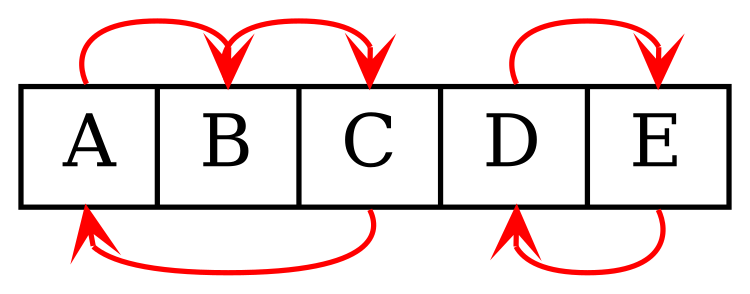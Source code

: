 // dot -Tsvg mygraph.dot -o mygraph.svg
digraph noncyclic {
	nodesep=0;
	size="5!";
	node [shape=record,width=.1,height=.1];  // see Record based nodes
	N [label = "<A> A |<B> B |<C> C |<D> D |<E> E"];
	edge [arrowsize=0.7 arrowhead="vee" color="red"];
	N: A:n -> N: B:n ;
	N: B:n -> N: C:n;
	N: C:s -> N: A:s ;
	N: D:n -> N: E:n ;
	N: E:s -> N: D:s;
}
